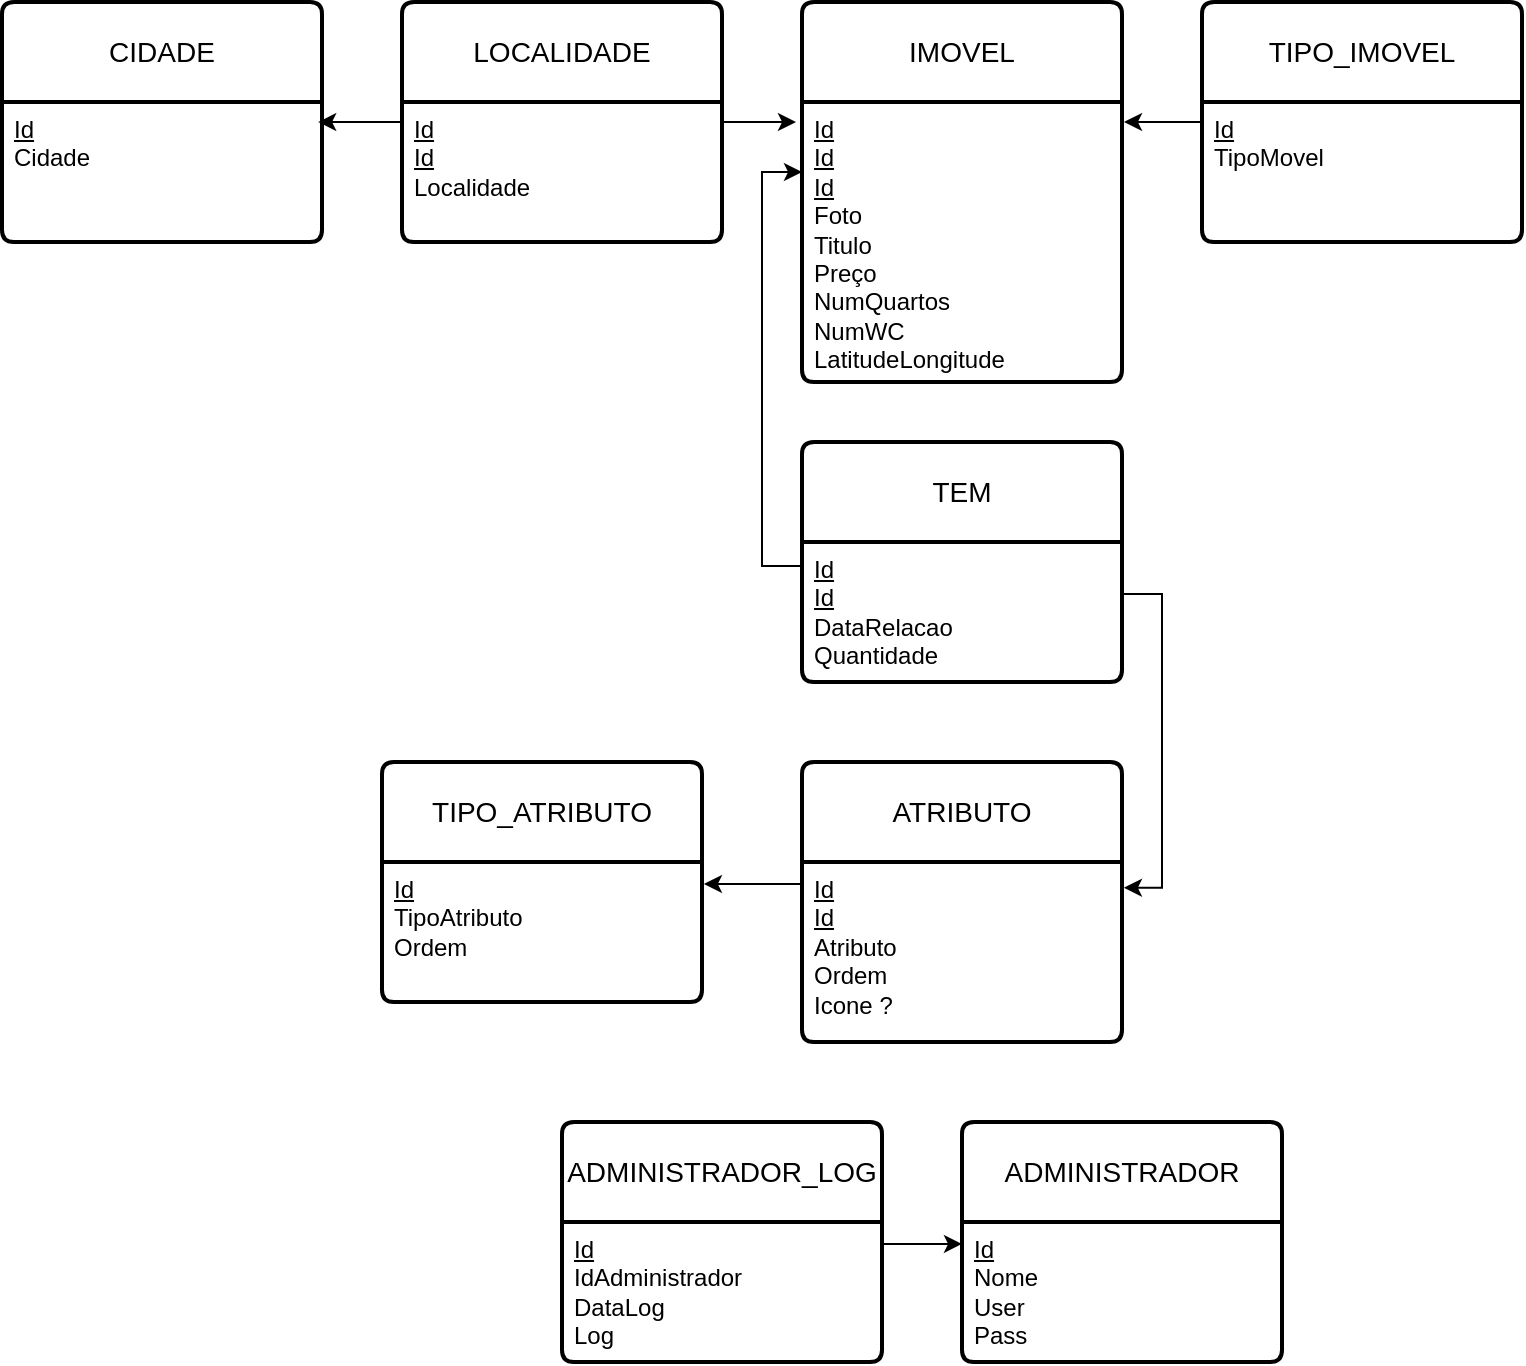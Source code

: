 <mxfile version="28.2.7">
  <diagram name="Página-1" id="iOgZG-QpdQuNY-bKq2Vl">
    <mxGraphModel dx="1186" dy="755" grid="1" gridSize="10" guides="1" tooltips="1" connect="1" arrows="1" fold="1" page="1" pageScale="1" pageWidth="827" pageHeight="1169" math="0" shadow="0">
      <root>
        <mxCell id="0" />
        <mxCell id="1" parent="0" />
        <mxCell id="RXP75yjf66JLqtDQgiSF-1" value="ADMINISTRADOR" style="swimlane;childLayout=stackLayout;horizontal=1;startSize=50;horizontalStack=0;rounded=1;fontSize=14;fontStyle=0;strokeWidth=2;resizeParent=0;resizeLast=1;shadow=0;dashed=0;align=center;arcSize=4;whiteSpace=wrap;html=1;" parent="1" vertex="1">
          <mxGeometry x="520" y="600" width="160" height="120" as="geometry" />
        </mxCell>
        <mxCell id="RXP75yjf66JLqtDQgiSF-2" value="&lt;u&gt;Id&lt;/u&gt;&lt;div&gt;Nome&lt;/div&gt;&lt;div&gt;User&lt;br&gt;Pass&lt;/div&gt;" style="align=left;strokeColor=none;fillColor=none;spacingLeft=4;spacingRight=4;fontSize=12;verticalAlign=top;resizable=0;rotatable=0;part=1;html=1;whiteSpace=wrap;" parent="RXP75yjf66JLqtDQgiSF-1" vertex="1">
          <mxGeometry y="50" width="160" height="70" as="geometry" />
        </mxCell>
        <mxCell id="RXP75yjf66JLqtDQgiSF-5" value="TIPO_IMOVEL" style="swimlane;childLayout=stackLayout;horizontal=1;startSize=50;horizontalStack=0;rounded=1;fontSize=14;fontStyle=0;strokeWidth=2;resizeParent=0;resizeLast=1;shadow=0;dashed=0;align=center;arcSize=4;whiteSpace=wrap;html=1;" parent="1" vertex="1">
          <mxGeometry x="640" y="40" width="160" height="120" as="geometry" />
        </mxCell>
        <mxCell id="RXP75yjf66JLqtDQgiSF-6" value="&lt;u&gt;Id&lt;/u&gt;&lt;div&gt;TipoMovel&lt;/div&gt;" style="align=left;strokeColor=none;fillColor=none;spacingLeft=4;spacingRight=4;fontSize=12;verticalAlign=top;resizable=0;rotatable=0;part=1;html=1;whiteSpace=wrap;" parent="RXP75yjf66JLqtDQgiSF-5" vertex="1">
          <mxGeometry y="50" width="160" height="70" as="geometry" />
        </mxCell>
        <mxCell id="RXP75yjf66JLqtDQgiSF-7" value="CIDADE" style="swimlane;childLayout=stackLayout;horizontal=1;startSize=50;horizontalStack=0;rounded=1;fontSize=14;fontStyle=0;strokeWidth=2;resizeParent=0;resizeLast=1;shadow=0;dashed=0;align=center;arcSize=4;whiteSpace=wrap;html=1;" parent="1" vertex="1">
          <mxGeometry x="40" y="40" width="160" height="120" as="geometry" />
        </mxCell>
        <mxCell id="RXP75yjf66JLqtDQgiSF-8" value="&lt;div&gt;&lt;u style=&quot;background-color: transparent; color: light-dark(rgb(0, 0, 0), rgb(255, 255, 255));&quot;&gt;Id&lt;/u&gt;&lt;/div&gt;&lt;div&gt;Cidade&lt;/div&gt;" style="align=left;strokeColor=none;fillColor=none;spacingLeft=4;spacingRight=4;fontSize=12;verticalAlign=top;resizable=0;rotatable=0;part=1;html=1;whiteSpace=wrap;" parent="RXP75yjf66JLqtDQgiSF-7" vertex="1">
          <mxGeometry y="50" width="160" height="70" as="geometry" />
        </mxCell>
        <mxCell id="RXP75yjf66JLqtDQgiSF-9" value="LOCALIDADE" style="swimlane;childLayout=stackLayout;horizontal=1;startSize=50;horizontalStack=0;rounded=1;fontSize=14;fontStyle=0;strokeWidth=2;resizeParent=0;resizeLast=1;shadow=0;dashed=0;align=center;arcSize=4;whiteSpace=wrap;html=1;" parent="1" vertex="1">
          <mxGeometry x="240" y="40" width="160" height="120" as="geometry" />
        </mxCell>
        <mxCell id="RXP75yjf66JLqtDQgiSF-10" value="&lt;div&gt;&lt;u&gt;Id&lt;/u&gt;&lt;/div&gt;&lt;u&gt;Id&lt;/u&gt;&lt;div&gt;Localidade&lt;/div&gt;" style="align=left;strokeColor=none;fillColor=none;spacingLeft=4;spacingRight=4;fontSize=12;verticalAlign=top;resizable=0;rotatable=0;part=1;html=1;whiteSpace=wrap;" parent="RXP75yjf66JLqtDQgiSF-9" vertex="1">
          <mxGeometry y="50" width="160" height="70" as="geometry" />
        </mxCell>
        <mxCell id="RXP75yjf66JLqtDQgiSF-11" value="IMOVEL" style="swimlane;childLayout=stackLayout;horizontal=1;startSize=50;horizontalStack=0;rounded=1;fontSize=14;fontStyle=0;strokeWidth=2;resizeParent=0;resizeLast=1;shadow=0;dashed=0;align=center;arcSize=4;whiteSpace=wrap;html=1;" parent="1" vertex="1">
          <mxGeometry x="440" y="40" width="160" height="190" as="geometry" />
        </mxCell>
        <mxCell id="RXP75yjf66JLqtDQgiSF-12" value="&lt;div&gt;&lt;u&gt;Id&lt;/u&gt;&lt;/div&gt;&lt;div&gt;&lt;u&gt;Id&lt;/u&gt;&lt;/div&gt;&lt;u&gt;Id&lt;/u&gt;&lt;div&gt;Foto&lt;/div&gt;&lt;div&gt;Titulo&lt;/div&gt;&lt;div&gt;Preço&lt;/div&gt;&lt;div&gt;NumQuartos&lt;/div&gt;&lt;div&gt;NumWC&lt;/div&gt;&lt;div&gt;LatitudeLongitude&lt;/div&gt;" style="align=left;strokeColor=none;fillColor=none;spacingLeft=4;spacingRight=4;fontSize=12;verticalAlign=top;resizable=0;rotatable=0;part=1;html=1;whiteSpace=wrap;" parent="RXP75yjf66JLqtDQgiSF-11" vertex="1">
          <mxGeometry y="50" width="160" height="140" as="geometry" />
        </mxCell>
        <mxCell id="RXP75yjf66JLqtDQgiSF-13" value="ADMINISTRADOR_LOG" style="swimlane;childLayout=stackLayout;horizontal=1;startSize=50;horizontalStack=0;rounded=1;fontSize=14;fontStyle=0;strokeWidth=2;resizeParent=0;resizeLast=1;shadow=0;dashed=0;align=center;arcSize=4;whiteSpace=wrap;html=1;" parent="1" vertex="1">
          <mxGeometry x="320" y="600" width="160" height="120" as="geometry" />
        </mxCell>
        <mxCell id="RXP75yjf66JLqtDQgiSF-14" value="&lt;div&gt;&lt;u&gt;Id&lt;/u&gt;&lt;span style=&quot;background-color: transparent; color: light-dark(rgb(0, 0, 0), rgb(255, 255, 255));&quot;&gt;&lt;/span&gt;&lt;/div&gt;&lt;div&gt;&lt;span style=&quot;background-color: transparent; color: light-dark(rgb(0, 0, 0), rgb(255, 255, 255));&quot;&gt;IdAdministrador&lt;/span&gt;&lt;/div&gt;&lt;div&gt;DataLog&lt;/div&gt;&lt;div&gt;Log&lt;/div&gt;" style="align=left;strokeColor=none;fillColor=none;spacingLeft=4;spacingRight=4;fontSize=12;verticalAlign=top;resizable=0;rotatable=0;part=1;html=1;whiteSpace=wrap;" parent="RXP75yjf66JLqtDQgiSF-13" vertex="1">
          <mxGeometry y="50" width="160" height="70" as="geometry" />
        </mxCell>
        <mxCell id="RXP75yjf66JLqtDQgiSF-15" value="ATRIBUTO" style="swimlane;childLayout=stackLayout;horizontal=1;startSize=50;horizontalStack=0;rounded=1;fontSize=14;fontStyle=0;strokeWidth=2;resizeParent=0;resizeLast=1;shadow=0;dashed=0;align=center;arcSize=4;whiteSpace=wrap;html=1;" parent="1" vertex="1">
          <mxGeometry x="440" y="420" width="160" height="140" as="geometry" />
        </mxCell>
        <mxCell id="RXP75yjf66JLqtDQgiSF-16" value="&lt;div&gt;&lt;u&gt;Id&lt;/u&gt;&lt;/div&gt;&lt;u&gt;Id&lt;/u&gt;&lt;div&gt;Atributo&lt;/div&gt;&lt;div&gt;Ordem&lt;/div&gt;&lt;div&gt;Icone ?&lt;/div&gt;" style="align=left;strokeColor=none;fillColor=none;spacingLeft=4;spacingRight=4;fontSize=12;verticalAlign=top;resizable=0;rotatable=0;part=1;html=1;whiteSpace=wrap;" parent="RXP75yjf66JLqtDQgiSF-15" vertex="1">
          <mxGeometry y="50" width="160" height="90" as="geometry" />
        </mxCell>
        <mxCell id="RXP75yjf66JLqtDQgiSF-17" value="TIPO_ATRIBUTO" style="swimlane;childLayout=stackLayout;horizontal=1;startSize=50;horizontalStack=0;rounded=1;fontSize=14;fontStyle=0;strokeWidth=2;resizeParent=0;resizeLast=1;shadow=0;dashed=0;align=center;arcSize=4;whiteSpace=wrap;html=1;" parent="1" vertex="1">
          <mxGeometry x="230" y="420" width="160" height="120" as="geometry" />
        </mxCell>
        <mxCell id="RXP75yjf66JLqtDQgiSF-18" value="&lt;u&gt;Id&lt;/u&gt;&lt;div&gt;TipoAtributo&lt;/div&gt;&lt;div&gt;Ordem&lt;/div&gt;" style="align=left;strokeColor=none;fillColor=none;spacingLeft=4;spacingRight=4;fontSize=12;verticalAlign=top;resizable=0;rotatable=0;part=1;html=1;whiteSpace=wrap;" parent="RXP75yjf66JLqtDQgiSF-17" vertex="1">
          <mxGeometry y="50" width="160" height="70" as="geometry" />
        </mxCell>
        <mxCell id="m7FrAst2L8pcxr4IMSZr-1" style="edgeStyle=orthogonalEdgeStyle;rounded=0;orthogonalLoop=1;jettySize=auto;html=1;exitX=1.006;exitY=0.157;exitDx=0;exitDy=0;entryX=0;entryY=0.157;entryDx=0;entryDy=0;entryPerimeter=0;exitPerimeter=0;" edge="1" parent="1" source="RXP75yjf66JLqtDQgiSF-14" target="RXP75yjf66JLqtDQgiSF-2">
          <mxGeometry relative="1" as="geometry" />
        </mxCell>
        <mxCell id="m7FrAst2L8pcxr4IMSZr-6" style="edgeStyle=orthogonalEdgeStyle;rounded=0;orthogonalLoop=1;jettySize=auto;html=1;exitX=0;exitY=0.5;exitDx=0;exitDy=0;entryX=0.988;entryY=0.143;entryDx=0;entryDy=0;entryPerimeter=0;" edge="1" parent="1" source="RXP75yjf66JLqtDQgiSF-9" target="RXP75yjf66JLqtDQgiSF-8">
          <mxGeometry relative="1" as="geometry" />
        </mxCell>
        <mxCell id="m7FrAst2L8pcxr4IMSZr-9" style="edgeStyle=orthogonalEdgeStyle;rounded=0;orthogonalLoop=1;jettySize=auto;html=1;exitX=0;exitY=0.5;exitDx=0;exitDy=0;entryX=1.006;entryY=0.077;entryDx=0;entryDy=0;entryPerimeter=0;" edge="1" parent="1" source="RXP75yjf66JLqtDQgiSF-5" target="RXP75yjf66JLqtDQgiSF-12">
          <mxGeometry relative="1" as="geometry" />
        </mxCell>
        <mxCell id="m7FrAst2L8pcxr4IMSZr-10" style="edgeStyle=orthogonalEdgeStyle;rounded=0;orthogonalLoop=1;jettySize=auto;html=1;entryX=-0.019;entryY=0.071;entryDx=0;entryDy=0;entryPerimeter=0;exitX=1;exitY=0.143;exitDx=0;exitDy=0;exitPerimeter=0;" edge="1" parent="1" source="RXP75yjf66JLqtDQgiSF-10" target="RXP75yjf66JLqtDQgiSF-12">
          <mxGeometry relative="1" as="geometry">
            <mxPoint x="360" y="100" as="sourcePoint" />
            <mxPoint x="439" y="101" as="targetPoint" />
            <Array as="points" />
          </mxGeometry>
        </mxCell>
        <mxCell id="m7FrAst2L8pcxr4IMSZr-12" value="TEM" style="swimlane;childLayout=stackLayout;horizontal=1;startSize=50;horizontalStack=0;rounded=1;fontSize=14;fontStyle=0;strokeWidth=2;resizeParent=0;resizeLast=1;shadow=0;dashed=0;align=center;arcSize=4;whiteSpace=wrap;html=1;" vertex="1" parent="1">
          <mxGeometry x="440" y="260" width="160" height="120" as="geometry" />
        </mxCell>
        <mxCell id="m7FrAst2L8pcxr4IMSZr-13" value="&lt;u&gt;Id&lt;/u&gt;&lt;div&gt;&lt;u&gt;Id&lt;/u&gt;&lt;/div&gt;&lt;div&gt;DataRelacao&lt;/div&gt;&lt;div&gt;Quantidade&lt;/div&gt;" style="align=left;strokeColor=none;fillColor=none;spacingLeft=4;spacingRight=4;fontSize=12;verticalAlign=top;resizable=0;rotatable=0;part=1;html=1;whiteSpace=wrap;" vertex="1" parent="m7FrAst2L8pcxr4IMSZr-12">
          <mxGeometry y="50" width="160" height="70" as="geometry" />
        </mxCell>
        <mxCell id="m7FrAst2L8pcxr4IMSZr-14" style="edgeStyle=orthogonalEdgeStyle;rounded=0;orthogonalLoop=1;jettySize=auto;html=1;exitX=-0.006;exitY=0.171;exitDx=0;exitDy=0;entryX=0;entryY=0.25;entryDx=0;entryDy=0;exitPerimeter=0;" edge="1" parent="1" source="m7FrAst2L8pcxr4IMSZr-13" target="RXP75yjf66JLqtDQgiSF-12">
          <mxGeometry relative="1" as="geometry" />
        </mxCell>
        <mxCell id="m7FrAst2L8pcxr4IMSZr-16" style="edgeStyle=orthogonalEdgeStyle;rounded=0;orthogonalLoop=1;jettySize=auto;html=1;exitX=1;exitY=0.371;exitDx=0;exitDy=0;entryX=1.006;entryY=0.143;entryDx=0;entryDy=0;entryPerimeter=0;exitPerimeter=0;" edge="1" parent="1" source="m7FrAst2L8pcxr4IMSZr-13" target="RXP75yjf66JLqtDQgiSF-16">
          <mxGeometry relative="1" as="geometry" />
        </mxCell>
        <mxCell id="m7FrAst2L8pcxr4IMSZr-18" style="edgeStyle=orthogonalEdgeStyle;rounded=0;orthogonalLoop=1;jettySize=auto;html=1;exitX=0;exitY=0.122;exitDx=0;exitDy=0;entryX=1.006;entryY=0.157;entryDx=0;entryDy=0;entryPerimeter=0;exitPerimeter=0;" edge="1" parent="1" source="RXP75yjf66JLqtDQgiSF-16" target="RXP75yjf66JLqtDQgiSF-18">
          <mxGeometry relative="1" as="geometry" />
        </mxCell>
      </root>
    </mxGraphModel>
  </diagram>
</mxfile>
